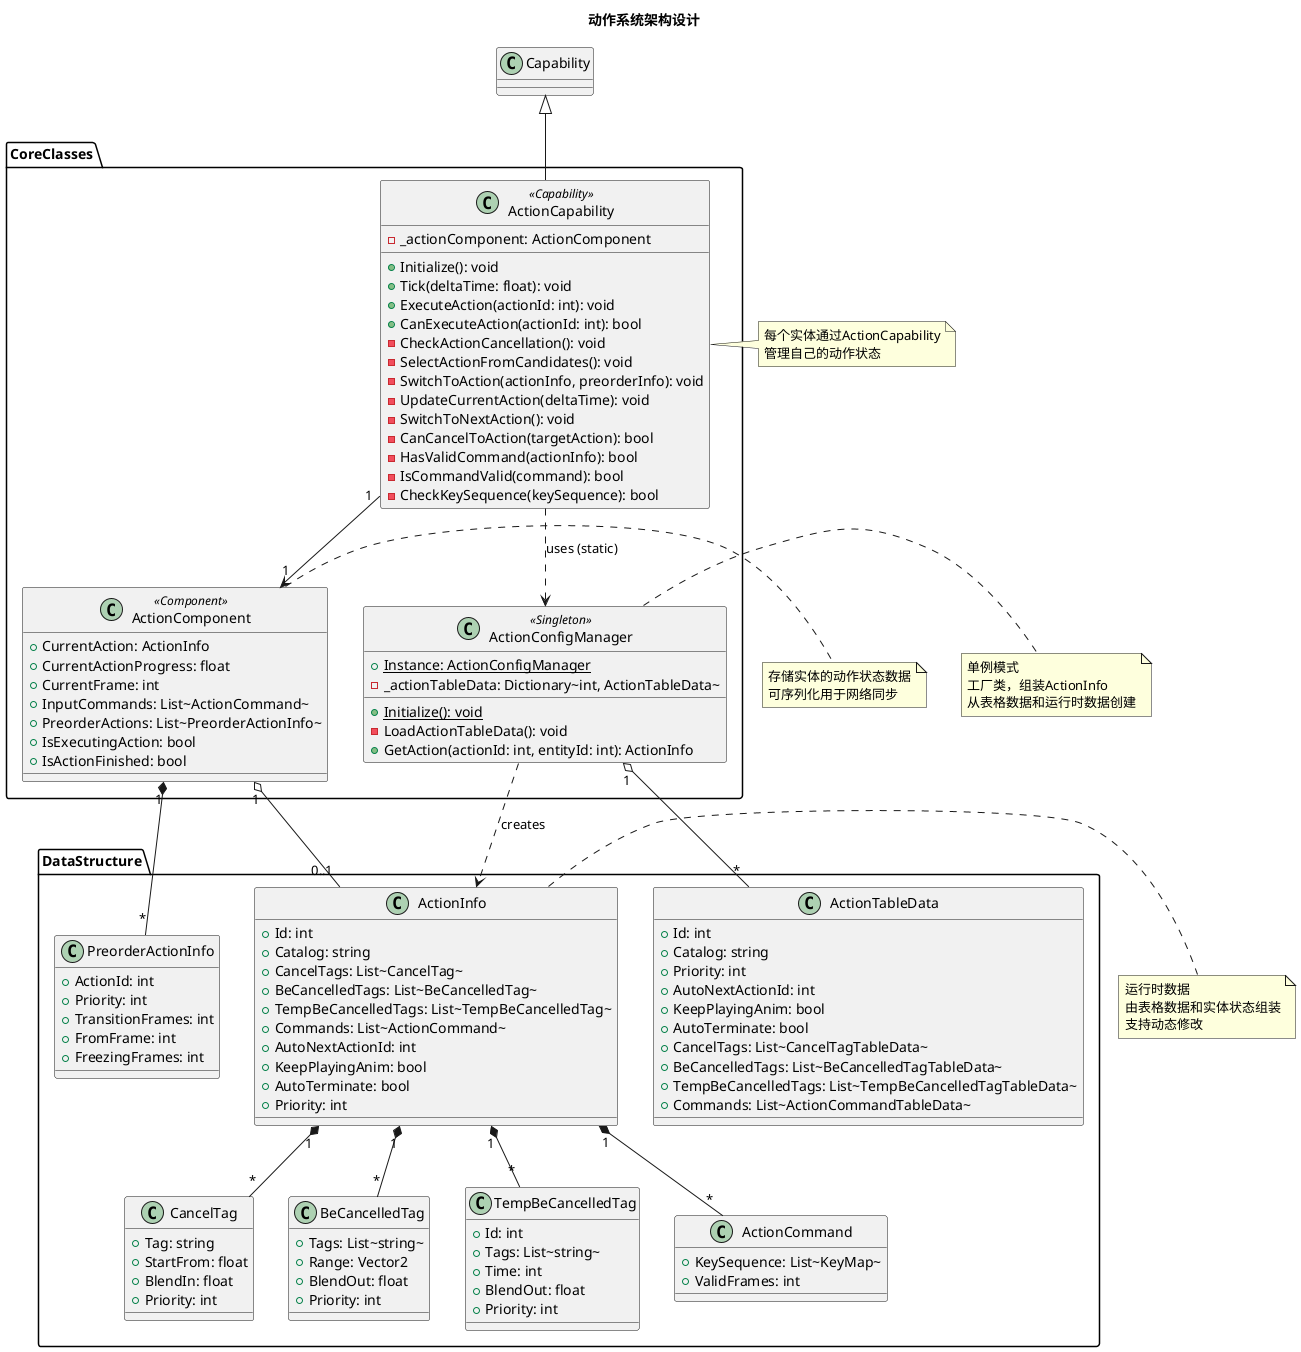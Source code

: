 @startuml ActionSystem

title 动作系统架构设计

' 核心数据结构
package DataStructure {
    class ActionInfo {
        + Id: int
        + Catalog: string
        + CancelTags: List~CancelTag~
        + BeCancelledTags: List~BeCancelledTag~
        + TempBeCancelledTags: List~TempBeCancelledTag~
        + Commands: List~ActionCommand~
        + AutoNextActionId: int
        + KeepPlayingAnim: bool
        + AutoTerminate: bool
        + Priority: int
    }
    
    class CancelTag {
        + Tag: string
        + StartFrom: float
        + BlendIn: float
        + Priority: int
    }
    
    class BeCancelledTag {
        + Tags: List~string~
        + Range: Vector2
        + BlendOut: float
        + Priority: int
    }
    
    class TempBeCancelledTag {
        + Id: int
        + Tags: List~string~
        + Time: int
        + BlendOut: float
        + Priority: int
    }
    
    class ActionCommand {
        + KeySequence: List~KeyMap~
        + ValidFrames: int
    }
    
    class PreorderActionInfo {
        + ActionId: int
        + Priority: int
        + TransitionFrames: int
        + FromFrame: int
        + FreezingFrames: int
    }
    
    class ActionTableData {
        + Id: int
        + Catalog: string
        + Priority: int
        + AutoNextActionId: int
        + KeepPlayingAnim: bool
        + AutoTerminate: bool
        + CancelTags: List~CancelTagTableData~
        + BeCancelledTags: List~BeCancelledTagTableData~
        + TempBeCancelledTags: List~TempBeCancelledTagTableData~
        + Commands: List~ActionCommandTableData~
    }
}

' 组件和能力
package CoreClasses {
    class ActionComponent <<Component>> {
        + CurrentAction: ActionInfo
        + CurrentActionProgress: float
        + CurrentFrame: int
        + InputCommands: List~ActionCommand~
        + PreorderActions: List~PreorderActionInfo~
        + IsExecutingAction: bool
        + IsActionFinished: bool
    }
    
    class ActionCapability <<Capability>> {
        - _actionComponent: ActionComponent
        + Initialize(): void
        + Tick(deltaTime: float): void
        + ExecuteAction(actionId: int): void
        + CanExecuteAction(actionId: int): bool
        - CheckActionCancellation(): void
        - SelectActionFromCandidates(): void
        - SwitchToAction(actionInfo, preorderInfo): void
        - UpdateCurrentAction(deltaTime): void
        - SwitchToNextAction(): void
        - CanCancelToAction(targetAction): bool
        - HasValidCommand(actionInfo): bool
        - IsCommandValid(command): bool
        - CheckKeySequence(keySequence): bool
    }
    
    class ActionConfigManager <<Singleton>> {
        + {static} Instance: ActionConfigManager
        - _actionTableData: Dictionary~int, ActionTableData~
        + {static} Initialize(): void
        - LoadActionTableData(): void
        + GetAction(actionId: int, entityId: int): ActionInfo
    }
}

' 关系
ActionInfo "1" *-- "*" CancelTag
ActionInfo "1" *-- "*" BeCancelledTag
ActionInfo "1" *-- "*" TempBeCancelledTag
ActionInfo "1" *-- "*" ActionCommand

ActionComponent "1" o-- "0..1" ActionInfo
ActionComponent "1" *-- "*" PreorderActionInfo

ActionCapability "1" --> "1" ActionComponent
ActionCapability ..> ActionConfigManager : uses (static)

ActionConfigManager "1" o-- "*" ActionTableData
ActionConfigManager ..> ActionInfo : creates

' 继承关系
Capability <|-- ActionCapability

note right of ActionCapability
  每个实体通过ActionCapability
  管理自己的动作状态
end note

note right of ActionComponent
  存储实体的动作状态数据
  可序列化用于网络同步
end note

note right of ActionInfo
  运行时数据
  由表格数据和实体状态组装
  支持动态修改
end note

note right of ActionConfigManager
  单例模式
  工厂类，组装ActionInfo
  从表格数据和运行时数据创建
end note

@enduml


